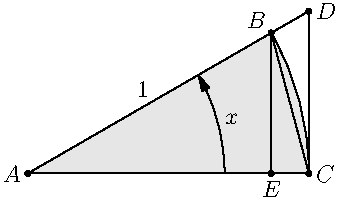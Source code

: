 import geometry;

size(0,100);
real theta=30;

pair A=(0,0); 
pair B=dir(theta);
pair C=(1,0);
pair D=(1,Tan(theta));
pair E=(Cos(theta),0);

filldraw(A--C{N}..B--cycle,lightgrey);
draw(B--C--D--cycle);
draw(B--E);

draw("$x$",arc(C,A,B,0.7),RightSide,Arrow,PenMargin);

dot("$A$",A,W);
dot("$B$",B,NW);
dot("$C$",C);
dot("$D$",D);
dot(("$E$"),E,S);
label("$1$",A--B,LeftSide);
      
